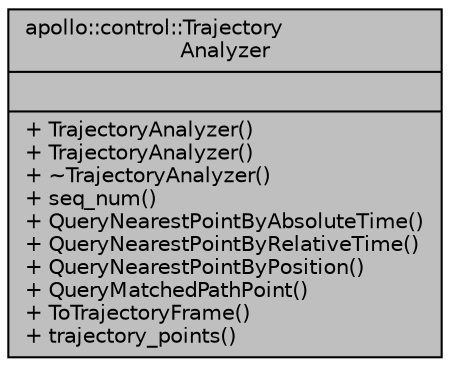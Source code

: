 digraph "apollo::control::TrajectoryAnalyzer"
{
  edge [fontname="Helvetica",fontsize="10",labelfontname="Helvetica",labelfontsize="10"];
  node [fontname="Helvetica",fontsize="10",shape=record];
  Node1 [label="{apollo::control::Trajectory\lAnalyzer\n||+ TrajectoryAnalyzer()\l+ TrajectoryAnalyzer()\l+ ~TrajectoryAnalyzer()\l+ seq_num()\l+ QueryNearestPointByAbsoluteTime()\l+ QueryNearestPointByRelativeTime()\l+ QueryNearestPointByPosition()\l+ QueryMatchedPathPoint()\l+ ToTrajectoryFrame()\l+ trajectory_points()\l}",height=0.2,width=0.4,color="black", fillcolor="grey75", style="filled" fontcolor="black"];
}
